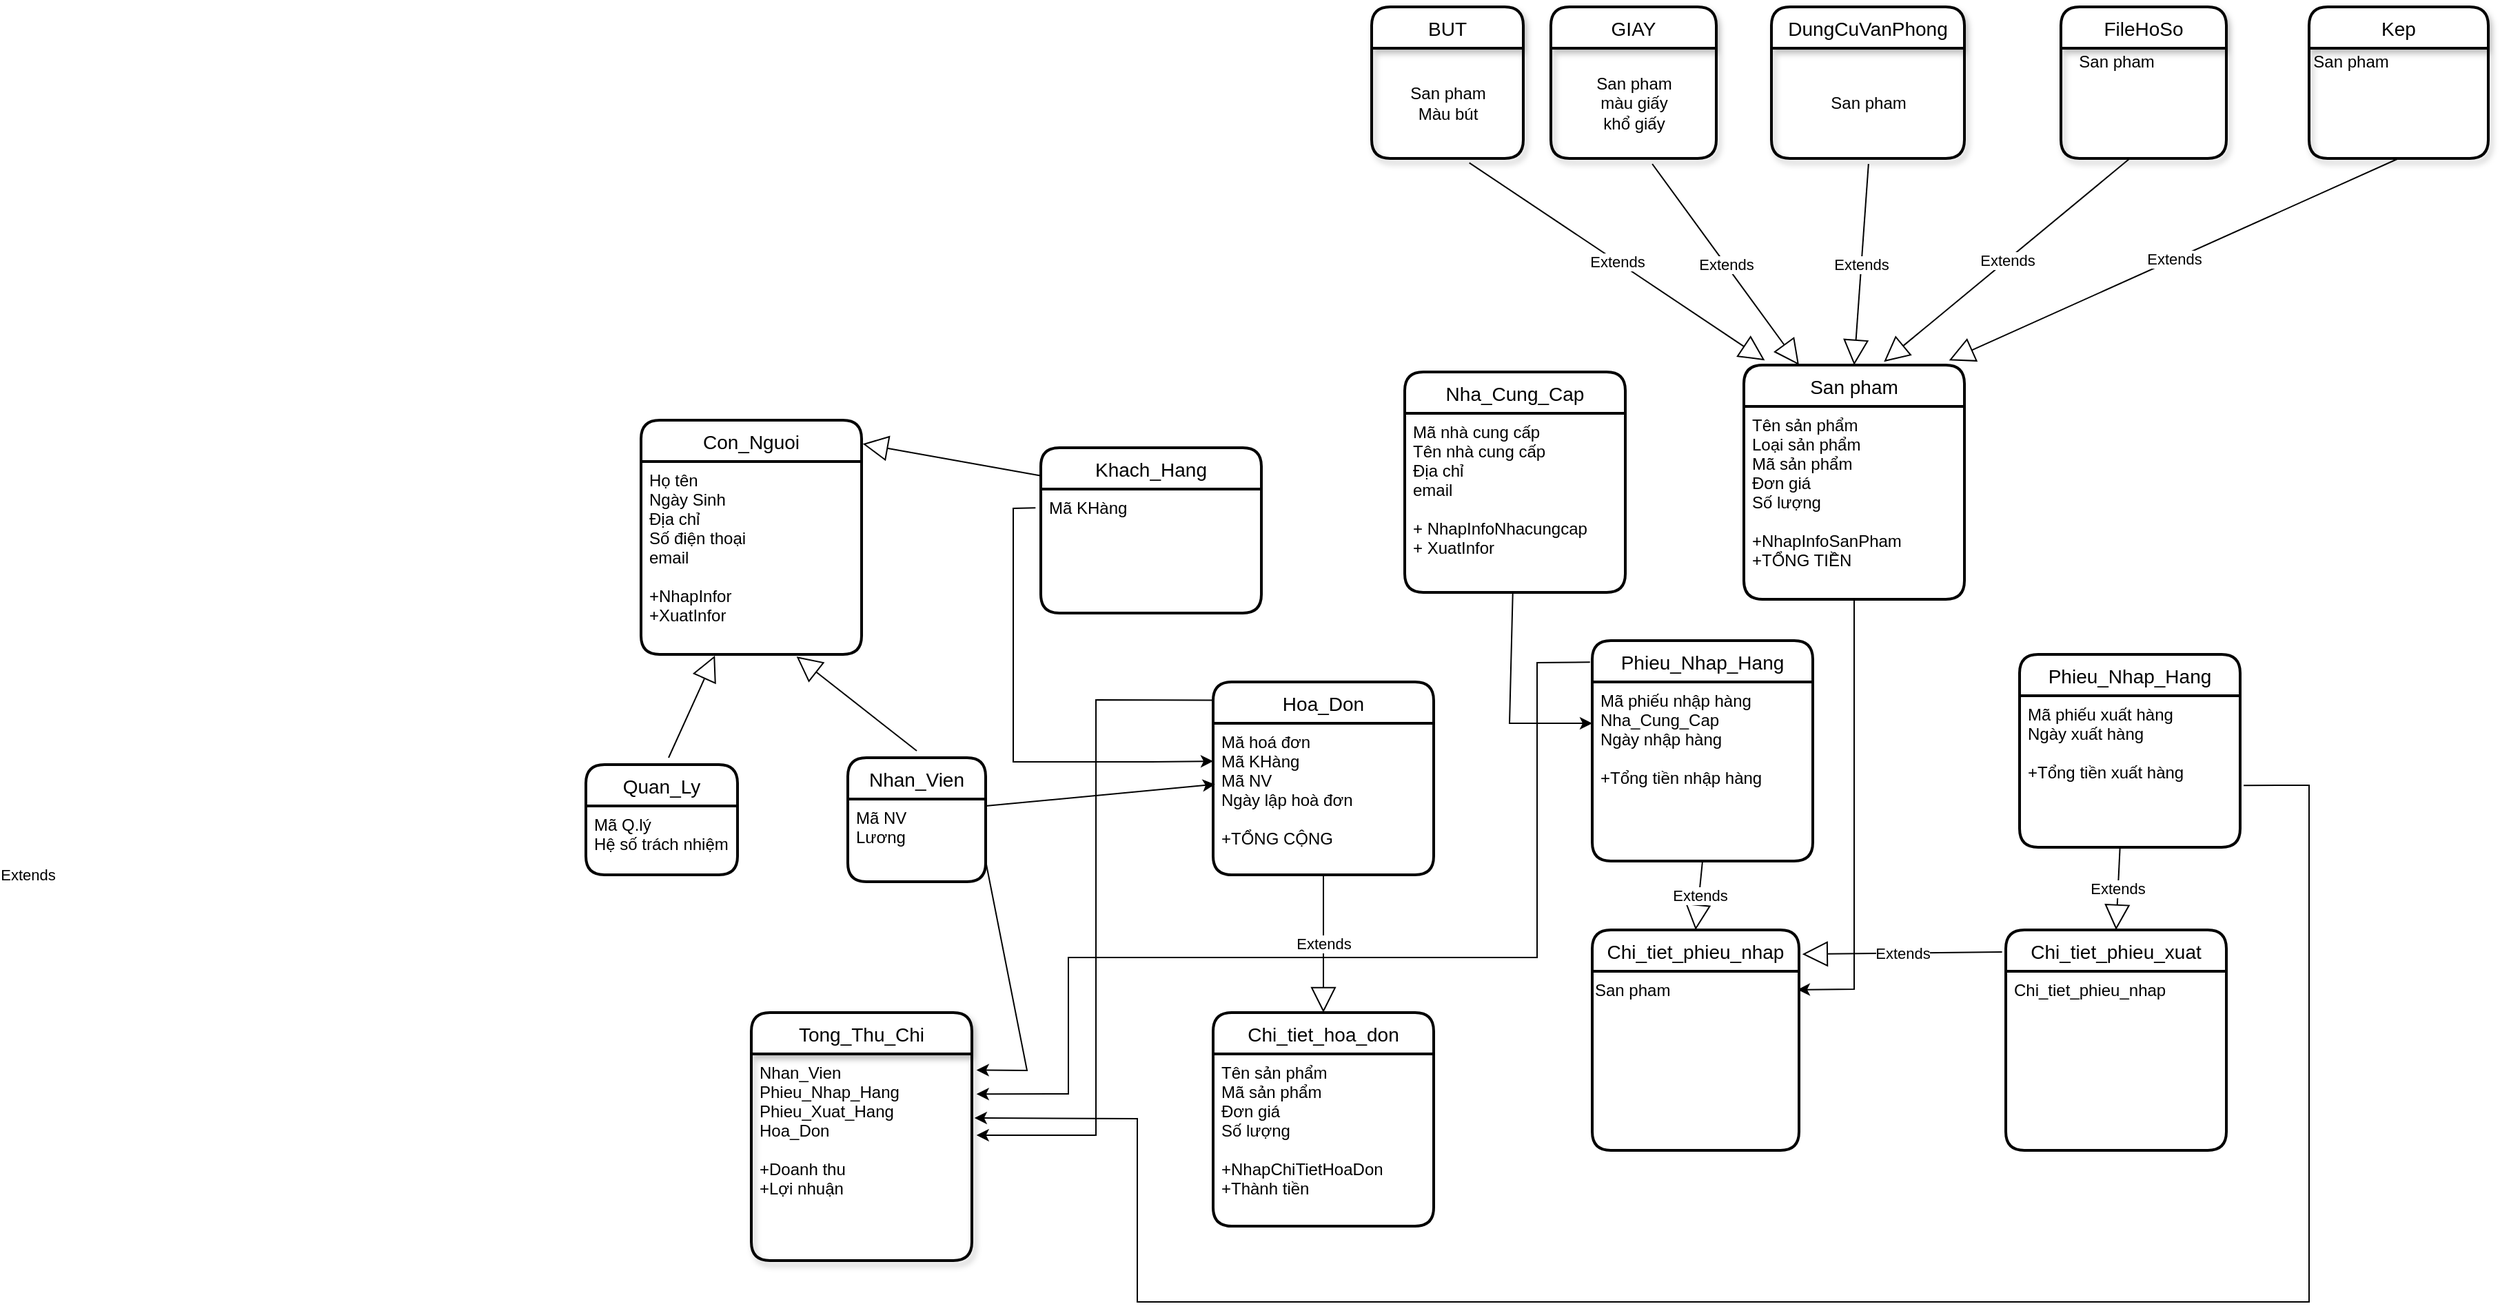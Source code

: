 <mxfile version="15.7.4" type="device"><diagram id="WPRDzKgQZxHVLo-kg9Xk" name="Page-1"><mxGraphModel dx="2005" dy="1713" grid="1" gridSize="10" guides="1" tooltips="1" connect="1" arrows="1" fold="1" page="1" pageScale="1" pageWidth="827" pageHeight="1169" math="0" shadow="0"><root><mxCell id="0"/><mxCell id="1" parent="0"/><mxCell id="Cr7b9fYOg2SIc8byjZ_p-19" value="Phieu_Nhap_Hang" style="swimlane;childLayout=stackLayout;horizontal=1;startSize=30;horizontalStack=0;rounded=1;fontSize=14;fontStyle=0;strokeWidth=2;resizeParent=0;resizeLast=1;shadow=0;dashed=0;align=center;" parent="1" vertex="1"><mxGeometry x="700" y="-290" width="160" height="140" as="geometry"/></mxCell><mxCell id="NYKS8IwLQsWRh_RooN-3-1" value="Mã phiếu xuất hàng&#10;Ngày xuất hàng&#10;&#10;+Tổng tiền xuất hàng" style="align=left;strokeColor=none;fillColor=none;spacingLeft=4;fontSize=12;verticalAlign=top;resizable=0;rotatable=0;part=1;" vertex="1" parent="Cr7b9fYOg2SIc8byjZ_p-19"><mxGeometry y="30" width="160" height="110" as="geometry"/></mxCell><mxCell id="Cr7b9fYOg2SIc8byjZ_p-27" value="Quan_Ly" style="swimlane;childLayout=stackLayout;horizontal=1;startSize=30;horizontalStack=0;rounded=1;fontSize=14;fontStyle=0;strokeWidth=2;resizeParent=0;resizeLast=1;shadow=0;dashed=0;align=center;" parent="1" vertex="1"><mxGeometry x="-340" y="-210" width="110" height="80" as="geometry"/></mxCell><mxCell id="Cr7b9fYOg2SIc8byjZ_p-28" value="Mã Q.lý&#10;Hệ số trách nhiệm" style="align=left;strokeColor=none;fillColor=none;spacingLeft=4;fontSize=12;verticalAlign=top;resizable=0;rotatable=0;part=1;" parent="Cr7b9fYOg2SIc8byjZ_p-27" vertex="1"><mxGeometry y="30" width="110" height="50" as="geometry"/></mxCell><mxCell id="NYKS8IwLQsWRh_RooN-3-72" style="edgeStyle=none;rounded=0;orthogonalLoop=1;jettySize=auto;html=1;entryX=1.021;entryY=0.078;entryDx=0;entryDy=0;entryPerimeter=0;exitX=1;exitY=0.75;exitDx=0;exitDy=0;" edge="1" parent="1" source="Cr7b9fYOg2SIc8byjZ_p-30" target="Cr7b9fYOg2SIc8byjZ_p-41"><mxGeometry relative="1" as="geometry"><mxPoint x="-60" y="-120" as="sourcePoint"/><Array as="points"><mxPoint x="-20" y="12"/></Array></mxGeometry></mxCell><mxCell id="Cr7b9fYOg2SIc8byjZ_p-29" value="Nhan_Vien" style="swimlane;childLayout=stackLayout;horizontal=1;startSize=30;horizontalStack=0;rounded=1;fontSize=14;fontStyle=0;strokeWidth=2;resizeParent=0;resizeLast=1;shadow=0;dashed=0;align=center;" parent="1" vertex="1"><mxGeometry x="-150" y="-215" width="100" height="90" as="geometry"/></mxCell><mxCell id="Cr7b9fYOg2SIc8byjZ_p-30" value="Mã NV&#10;Lương&#10;" style="align=left;strokeColor=none;fillColor=none;spacingLeft=4;fontSize=12;verticalAlign=top;resizable=0;rotatable=0;part=1;" parent="Cr7b9fYOg2SIc8byjZ_p-29" vertex="1"><mxGeometry y="30" width="100" height="60" as="geometry"/></mxCell><mxCell id="Cr7b9fYOg2SIc8byjZ_p-33" value="Khach_Hang" style="swimlane;childLayout=stackLayout;horizontal=1;startSize=30;horizontalStack=0;rounded=1;fontSize=14;fontStyle=0;strokeWidth=2;resizeParent=0;resizeLast=1;shadow=0;dashed=0;align=center;" parent="1" vertex="1"><mxGeometry x="-10" y="-440" width="160" height="120" as="geometry"/></mxCell><mxCell id="NYKS8IwLQsWRh_RooN-3-25" value="Mã KHàng" style="align=left;strokeColor=none;fillColor=none;spacingLeft=4;fontSize=12;verticalAlign=top;resizable=0;rotatable=0;part=1;" vertex="1" parent="Cr7b9fYOg2SIc8byjZ_p-33"><mxGeometry y="30" width="160" height="90" as="geometry"/></mxCell><mxCell id="Cr7b9fYOg2SIc8byjZ_p-40" value="Tong_Thu_Chi" style="swimlane;childLayout=stackLayout;horizontal=1;startSize=30;horizontalStack=0;rounded=1;fontSize=14;fontStyle=0;strokeWidth=2;resizeParent=0;resizeLast=1;shadow=1;dashed=0;align=center;" parent="1" vertex="1"><mxGeometry x="-220" y="-30" width="160" height="180" as="geometry"/></mxCell><mxCell id="Cr7b9fYOg2SIc8byjZ_p-41" value="Nhan_Vien&#10;Phieu_Nhap_Hang&#10;Phieu_Xuat_Hang&#10;Hoa_Don&#10;&#10;+Doanh thu&#10;+Lợi nhuận" style="align=left;strokeColor=none;fillColor=none;spacingLeft=4;fontSize=12;verticalAlign=top;resizable=0;rotatable=0;part=1;" parent="Cr7b9fYOg2SIc8byjZ_p-40" vertex="1"><mxGeometry y="30" width="160" height="150" as="geometry"/></mxCell><mxCell id="NYKS8IwLQsWRh_RooN-3-73" style="edgeStyle=none;rounded=0;orthogonalLoop=1;jettySize=auto;html=1;entryX=1.021;entryY=0.393;entryDx=0;entryDy=0;exitX=-0.005;exitY=0.095;exitDx=0;exitDy=0;exitPerimeter=0;entryPerimeter=0;" edge="1" parent="1" source="Cr7b9fYOg2SIc8byjZ_p-42" target="Cr7b9fYOg2SIc8byjZ_p-41"><mxGeometry relative="1" as="geometry"><Array as="points"><mxPoint x="30" y="-257"/><mxPoint x="30" y="59"/></Array></mxGeometry></mxCell><mxCell id="Cr7b9fYOg2SIc8byjZ_p-42" value="Hoa_Don" style="swimlane;childLayout=stackLayout;horizontal=1;startSize=30;horizontalStack=0;rounded=1;fontSize=14;fontStyle=0;strokeWidth=2;resizeParent=0;resizeLast=1;shadow=0;dashed=0;align=center;" parent="1" vertex="1"><mxGeometry x="115" y="-270" width="160" height="140" as="geometry"/></mxCell><mxCell id="Cr7b9fYOg2SIc8byjZ_p-43" value="Mă hoá đơn&#10;Mã KHàng&#10;Mã NV&#10;Ngày lập hoà đơn&#10;&#10;+TỔNG CỘNG" style="align=left;strokeColor=none;fillColor=none;spacingLeft=4;fontSize=12;verticalAlign=top;resizable=0;rotatable=0;part=1;" parent="Cr7b9fYOg2SIc8byjZ_p-42" vertex="1"><mxGeometry y="30" width="160" height="110" as="geometry"/></mxCell><mxCell id="Cr7b9fYOg2SIc8byjZ_p-44" value="Con_Nguoi" style="swimlane;childLayout=stackLayout;horizontal=1;startSize=30;horizontalStack=0;rounded=1;fontSize=14;fontStyle=0;strokeWidth=2;resizeParent=0;resizeLast=1;shadow=0;dashed=0;align=center;" parent="1" vertex="1"><mxGeometry x="-300" y="-460" width="160" height="170" as="geometry"/></mxCell><mxCell id="Cr7b9fYOg2SIc8byjZ_p-45" value="Họ tên&#10;Ngày Sinh&#10;Địa chỉ&#10;Số điện thoại&#10;email&#10;&#10;+NhapInfor&#10;+XuatInfor&#10;" style="align=left;strokeColor=none;fillColor=none;spacingLeft=4;fontSize=12;verticalAlign=top;resizable=0;rotatable=0;part=1;" parent="Cr7b9fYOg2SIc8byjZ_p-44" vertex="1"><mxGeometry y="30" width="160" height="140" as="geometry"/></mxCell><mxCell id="yYeJZxhDACquQMa1eWq8-29" value="San pham" style="swimlane;childLayout=stackLayout;horizontal=1;startSize=30;horizontalStack=0;rounded=1;fontSize=14;fontStyle=0;strokeWidth=2;resizeParent=0;resizeLast=1;shadow=0;dashed=0;align=center;" parent="1" vertex="1"><mxGeometry x="500" y="-500" width="160" height="170" as="geometry"/></mxCell><mxCell id="yYeJZxhDACquQMa1eWq8-30" value="Tên sản phẩm&#10;Loại sản phẩm&#10;Mã sản phẩm&#10;Đơn giá&#10;Số lượng&#10;&#10;+NhapInfoSanPham&#10;+TỔNG TIỀN" style="align=left;strokeColor=none;fillColor=none;spacingLeft=4;fontSize=12;verticalAlign=top;resizable=0;rotatable=0;part=1;" parent="yYeJZxhDACquQMa1eWq8-29" vertex="1"><mxGeometry y="30" width="160" height="140" as="geometry"/></mxCell><mxCell id="XsM8RbE8DbYjIDXLf6Kk-1" value="DungCuVanPhong" style="swimlane;childLayout=stackLayout;horizontal=1;startSize=30;horizontalStack=0;rounded=1;fontSize=14;fontStyle=0;strokeWidth=2;resizeParent=0;resizeLast=1;shadow=1;dashed=0;align=center;" parent="1" vertex="1"><mxGeometry x="520" y="-760" width="140" height="110" as="geometry"/></mxCell><mxCell id="XsM8RbE8DbYjIDXLf6Kk-29" value="San pham&lt;br&gt;" style="text;html=1;align=center;verticalAlign=middle;resizable=0;points=[];autosize=1;strokeColor=none;fillColor=none;" parent="XsM8RbE8DbYjIDXLf6Kk-1" vertex="1"><mxGeometry y="30" width="140" height="80" as="geometry"/></mxCell><mxCell id="XsM8RbE8DbYjIDXLf6Kk-3" value="GIAY" style="swimlane;childLayout=stackLayout;horizontal=1;startSize=30;horizontalStack=0;rounded=1;fontSize=14;fontStyle=0;strokeWidth=2;resizeParent=0;resizeLast=1;shadow=1;dashed=0;align=center;" parent="1" vertex="1"><mxGeometry x="360" y="-760" width="120" height="110" as="geometry"/></mxCell><mxCell id="XsM8RbE8DbYjIDXLf6Kk-36" value="San pham&lt;br&gt;màu giấy&lt;br&gt;khổ giấy" style="text;html=1;align=center;verticalAlign=middle;resizable=0;points=[];autosize=1;strokeColor=none;fillColor=none;" parent="XsM8RbE8DbYjIDXLf6Kk-3" vertex="1"><mxGeometry y="30" width="120" height="80" as="geometry"/></mxCell><mxCell id="XsM8RbE8DbYjIDXLf6Kk-5" value="FileHoSo" style="swimlane;childLayout=stackLayout;horizontal=1;startSize=30;horizontalStack=0;rounded=1;fontSize=14;fontStyle=0;strokeWidth=2;resizeParent=0;resizeLast=1;shadow=1;dashed=0;align=center;" parent="1" vertex="1"><mxGeometry x="730" y="-760" width="120" height="110" as="geometry"/></mxCell><mxCell id="XsM8RbE8DbYjIDXLf6Kk-7" value="BUT" style="swimlane;childLayout=stackLayout;horizontal=1;startSize=30;horizontalStack=0;rounded=1;fontSize=14;fontStyle=0;strokeWidth=2;resizeParent=0;resizeLast=1;shadow=1;dashed=0;align=center;" parent="1" vertex="1"><mxGeometry x="230" y="-760" width="110" height="110" as="geometry"/></mxCell><mxCell id="XsM8RbE8DbYjIDXLf6Kk-27" value="San pham&lt;br&gt;Màu bút" style="text;html=1;align=center;verticalAlign=middle;resizable=0;points=[];autosize=1;strokeColor=none;fillColor=none;" parent="XsM8RbE8DbYjIDXLf6Kk-7" vertex="1"><mxGeometry y="30" width="110" height="80" as="geometry"/></mxCell><mxCell id="XsM8RbE8DbYjIDXLf6Kk-9" value="Kep" style="swimlane;childLayout=stackLayout;horizontal=1;startSize=30;horizontalStack=0;rounded=1;fontSize=14;fontStyle=0;strokeWidth=2;resizeParent=0;resizeLast=1;shadow=1;dashed=0;align=center;" parent="1" vertex="1"><mxGeometry x="910" y="-760" width="130" height="110" as="geometry"/></mxCell><mxCell id="XsM8RbE8DbYjIDXLf6Kk-30" value="San pham" style="text;html=1;align=center;verticalAlign=middle;resizable=0;points=[];autosize=1;strokeColor=none;fillColor=none;" parent="1" vertex="1"><mxGeometry x="735" y="-730" width="70" height="20" as="geometry"/></mxCell><mxCell id="XsM8RbE8DbYjIDXLf6Kk-31" value="San pham" style="text;html=1;align=center;verticalAlign=middle;resizable=0;points=[];autosize=1;strokeColor=none;fillColor=none;" parent="1" vertex="1"><mxGeometry x="905" y="-730" width="70" height="20" as="geometry"/></mxCell><mxCell id="NYKS8IwLQsWRh_RooN-3-11" value="Phieu_Nhap_Hang" style="swimlane;childLayout=stackLayout;horizontal=1;startSize=30;horizontalStack=0;rounded=1;fontSize=14;fontStyle=0;strokeWidth=2;resizeParent=0;resizeLast=1;shadow=0;dashed=0;align=center;" vertex="1" parent="1"><mxGeometry x="390" y="-300" width="160" height="160" as="geometry"/></mxCell><mxCell id="NYKS8IwLQsWRh_RooN-3-12" value="Mã phiếu nhập hàng&#10;Nha_Cung_Cap&#10;Ngày nhập hàng&#10;&#10;+Tổng tiền nhập hàng" style="align=left;strokeColor=none;fillColor=none;spacingLeft=4;fontSize=12;verticalAlign=top;resizable=0;rotatable=0;part=1;" vertex="1" parent="NYKS8IwLQsWRh_RooN-3-11"><mxGeometry y="30" width="160" height="130" as="geometry"/></mxCell><mxCell id="NYKS8IwLQsWRh_RooN-3-13" value="Chi_tiet_phieu_nhap" style="swimlane;childLayout=stackLayout;horizontal=1;startSize=30;horizontalStack=0;rounded=1;fontSize=14;fontStyle=0;strokeWidth=2;resizeParent=0;resizeLast=1;shadow=0;dashed=0;align=center;" vertex="1" parent="1"><mxGeometry x="390" y="-90" width="150" height="160" as="geometry"/></mxCell><mxCell id="NYKS8IwLQsWRh_RooN-3-21" value="San pham" style="text;whiteSpace=wrap;html=1;" vertex="1" parent="NYKS8IwLQsWRh_RooN-3-13"><mxGeometry y="30" width="150" height="130" as="geometry"/></mxCell><mxCell id="NYKS8IwLQsWRh_RooN-3-15" value="Chi_tiet_phieu_xuat" style="swimlane;childLayout=stackLayout;horizontal=1;startSize=30;horizontalStack=0;rounded=1;fontSize=14;fontStyle=0;strokeWidth=2;resizeParent=0;resizeLast=1;shadow=0;dashed=0;align=center;" vertex="1" parent="1"><mxGeometry x="690" y="-90" width="160" height="160" as="geometry"/></mxCell><mxCell id="NYKS8IwLQsWRh_RooN-3-16" value="Chi_tiet_phieu_nhap" style="align=left;strokeColor=none;fillColor=none;spacingLeft=4;fontSize=12;verticalAlign=top;resizable=0;rotatable=0;part=1;" vertex="1" parent="NYKS8IwLQsWRh_RooN-3-15"><mxGeometry y="30" width="160" height="130" as="geometry"/></mxCell><mxCell id="NYKS8IwLQsWRh_RooN-3-18" value="Chi_tiet_hoa_don" style="swimlane;childLayout=stackLayout;horizontal=1;startSize=30;horizontalStack=0;rounded=1;fontSize=14;fontStyle=0;strokeWidth=2;resizeParent=0;resizeLast=1;shadow=0;dashed=0;align=center;" vertex="1" parent="1"><mxGeometry x="115" y="-30" width="160" height="155" as="geometry"/></mxCell><mxCell id="NYKS8IwLQsWRh_RooN-3-19" value="Tên sản phẩm&#10;Mã sản phẩm&#10;Đơn giá&#10;Số lượng&#10;&#10;+NhapChiTietHoaDon&#10;+Thành tiền" style="align=left;strokeColor=none;fillColor=none;spacingLeft=4;fontSize=12;verticalAlign=top;resizable=0;rotatable=0;part=1;" vertex="1" parent="NYKS8IwLQsWRh_RooN-3-18"><mxGeometry y="30" width="160" height="125" as="geometry"/></mxCell><mxCell id="NYKS8IwLQsWRh_RooN-3-49" value="" style="endArrow=block;endSize=16;endFill=0;html=1;rounded=0;exitX=0.002;exitY=0.17;exitDx=0;exitDy=0;entryX=1.005;entryY=0.101;entryDx=0;entryDy=0;entryPerimeter=0;exitPerimeter=0;" edge="1" parent="1" source="Cr7b9fYOg2SIc8byjZ_p-33" target="Cr7b9fYOg2SIc8byjZ_p-44"><mxGeometry x="1" y="-210" width="160" relative="1" as="geometry"><mxPoint x="-170" y="-350" as="sourcePoint"/><mxPoint x="-10" y="-350" as="targetPoint"/><mxPoint x="-217" y="100" as="offset"/></mxGeometry></mxCell><mxCell id="NYKS8IwLQsWRh_RooN-3-54" value="Extends" style="endArrow=block;endSize=16;endFill=0;html=1;rounded=0;entryX=0.335;entryY=1.006;entryDx=0;entryDy=0;entryPerimeter=0;" edge="1" parent="1" target="Cr7b9fYOg2SIc8byjZ_p-45"><mxGeometry x="-1" y="247" width="160" relative="1" as="geometry"><mxPoint x="-280" y="-215" as="sourcePoint"/><mxPoint x="-120" y="-215" as="targetPoint"/><mxPoint x="-240" y="187" as="offset"/></mxGeometry></mxCell><mxCell id="NYKS8IwLQsWRh_RooN-3-56" value="" style="endArrow=block;endSize=16;endFill=0;html=1;rounded=0;entryX=0.705;entryY=1.011;entryDx=0;entryDy=0;entryPerimeter=0;" edge="1" parent="1" target="Cr7b9fYOg2SIc8byjZ_p-45"><mxGeometry width="160" relative="1" as="geometry"><mxPoint x="-100" y="-220" as="sourcePoint"/><mxPoint x="10" y="-240" as="targetPoint"/></mxGeometry></mxCell><mxCell id="NYKS8IwLQsWRh_RooN-3-57" value="Extends" style="endArrow=block;endSize=16;endFill=0;html=1;rounded=0;exitX=0.644;exitY=1.04;exitDx=0;exitDy=0;exitPerimeter=0;entryX=0.095;entryY=-0.02;entryDx=0;entryDy=0;entryPerimeter=0;" edge="1" parent="1" source="XsM8RbE8DbYjIDXLf6Kk-27" target="yYeJZxhDACquQMa1eWq8-29"><mxGeometry width="160" relative="1" as="geometry"><mxPoint x="500" y="-550" as="sourcePoint"/><mxPoint x="660" y="-550" as="targetPoint"/></mxGeometry></mxCell><mxCell id="NYKS8IwLQsWRh_RooN-3-58" value="Extends" style="endArrow=block;endSize=16;endFill=0;html=1;rounded=0;exitX=0.613;exitY=1.05;exitDx=0;exitDy=0;exitPerimeter=0;entryX=0.25;entryY=0;entryDx=0;entryDy=0;" edge="1" parent="1" source="XsM8RbE8DbYjIDXLf6Kk-36" target="yYeJZxhDACquQMa1eWq8-29"><mxGeometry width="160" relative="1" as="geometry"><mxPoint x="500" y="-550" as="sourcePoint"/><mxPoint x="660" y="-550" as="targetPoint"/></mxGeometry></mxCell><mxCell id="NYKS8IwLQsWRh_RooN-3-59" value="Extends" style="endArrow=block;endSize=16;endFill=0;html=1;rounded=0;exitX=0.503;exitY=1.05;exitDx=0;exitDy=0;exitPerimeter=0;entryX=0.5;entryY=0;entryDx=0;entryDy=0;" edge="1" parent="1" source="XsM8RbE8DbYjIDXLf6Kk-29" target="yYeJZxhDACquQMa1eWq8-29"><mxGeometry width="160" relative="1" as="geometry"><mxPoint x="500" y="-550" as="sourcePoint"/><mxPoint x="660" y="-550" as="targetPoint"/></mxGeometry></mxCell><mxCell id="NYKS8IwLQsWRh_RooN-3-60" value="Extends" style="endArrow=block;endSize=16;endFill=0;html=1;rounded=0;entryX=0.635;entryY=-0.014;entryDx=0;entryDy=0;entryPerimeter=0;" edge="1" parent="1" target="yYeJZxhDACquQMa1eWq8-29"><mxGeometry width="160" relative="1" as="geometry"><mxPoint x="780" y="-650" as="sourcePoint"/><mxPoint x="660" y="-550" as="targetPoint"/></mxGeometry></mxCell><mxCell id="NYKS8IwLQsWRh_RooN-3-62" value="Extends" style="endArrow=block;endSize=16;endFill=0;html=1;rounded=0;exitX=0.5;exitY=1;exitDx=0;exitDy=0;entryX=0.93;entryY=-0.02;entryDx=0;entryDy=0;entryPerimeter=0;" edge="1" parent="1" source="XsM8RbE8DbYjIDXLf6Kk-9" target="yYeJZxhDACquQMa1eWq8-29"><mxGeometry width="160" relative="1" as="geometry"><mxPoint x="500" y="-550" as="sourcePoint"/><mxPoint x="660" y="-550" as="targetPoint"/></mxGeometry></mxCell><mxCell id="NYKS8IwLQsWRh_RooN-3-63" value="Extends" style="endArrow=block;endSize=16;endFill=0;html=1;rounded=0;exitX=-0.017;exitY=0.1;exitDx=0;exitDy=0;exitPerimeter=0;entryX=1.016;entryY=0.11;entryDx=0;entryDy=0;entryPerimeter=0;" edge="1" parent="1" source="NYKS8IwLQsWRh_RooN-3-15" target="NYKS8IwLQsWRh_RooN-3-13"><mxGeometry width="160" relative="1" as="geometry"><mxPoint x="500" y="-150" as="sourcePoint"/><mxPoint x="660" y="-150" as="targetPoint"/></mxGeometry></mxCell><mxCell id="NYKS8IwLQsWRh_RooN-3-64" value="Nha_Cung_Cap" style="swimlane;childLayout=stackLayout;horizontal=1;startSize=30;horizontalStack=0;rounded=1;fontSize=14;fontStyle=0;strokeWidth=2;resizeParent=0;resizeLast=1;shadow=0;dashed=0;align=center;" vertex="1" parent="1"><mxGeometry x="254" y="-495" width="160" height="160" as="geometry"/></mxCell><mxCell id="NYKS8IwLQsWRh_RooN-3-65" value="Mã nhà cung cấp&#10;Tên nhà cung cấp&#10;Địa chỉ&#10;email&#10;&#10;+ NhapInfoNhacungcap&#10;+ XuatInfor" style="align=left;strokeColor=none;fillColor=none;spacingLeft=4;fontSize=12;verticalAlign=top;resizable=0;rotatable=0;part=1;" vertex="1" parent="NYKS8IwLQsWRh_RooN-3-64"><mxGeometry y="30" width="160" height="130" as="geometry"/></mxCell><mxCell id="NYKS8IwLQsWRh_RooN-3-67" style="edgeStyle=none;rounded=0;orthogonalLoop=1;jettySize=auto;html=1;" edge="1" parent="1" source="NYKS8IwLQsWRh_RooN-3-65"><mxGeometry relative="1" as="geometry"><mxPoint x="390" y="-240" as="targetPoint"/><Array as="points"><mxPoint x="330" y="-240"/></Array></mxGeometry></mxCell><mxCell id="NYKS8IwLQsWRh_RooN-3-68" value="Extends" style="endArrow=block;endSize=16;endFill=0;html=1;rounded=0;exitX=0.5;exitY=1;exitDx=0;exitDy=0;entryX=0.5;entryY=0;entryDx=0;entryDy=0;" edge="1" parent="1" source="Cr7b9fYOg2SIc8byjZ_p-43" target="NYKS8IwLQsWRh_RooN-3-18"><mxGeometry width="160" relative="1" as="geometry"><mxPoint x="290" y="-110" as="sourcePoint"/><mxPoint x="450" y="-110" as="targetPoint"/></mxGeometry></mxCell><mxCell id="NYKS8IwLQsWRh_RooN-3-69" style="edgeStyle=none;rounded=0;orthogonalLoop=1;jettySize=auto;html=1;entryX=0;entryY=0.25;entryDx=0;entryDy=0;exitX=-0.024;exitY=0.152;exitDx=0;exitDy=0;exitPerimeter=0;" edge="1" parent="1" source="NYKS8IwLQsWRh_RooN-3-25" target="Cr7b9fYOg2SIc8byjZ_p-43"><mxGeometry relative="1" as="geometry"><Array as="points"><mxPoint x="-30" y="-396"/><mxPoint x="-30" y="-212"/><mxPoint x="70" y="-212"/></Array></mxGeometry></mxCell><mxCell id="NYKS8IwLQsWRh_RooN-3-70" style="edgeStyle=none;rounded=0;orthogonalLoop=1;jettySize=auto;html=1;entryX=0.009;entryY=0.403;entryDx=0;entryDy=0;entryPerimeter=0;" edge="1" parent="1" target="Cr7b9fYOg2SIc8byjZ_p-43"><mxGeometry relative="1" as="geometry"><mxPoint x="-50" y="-180" as="sourcePoint"/></mxGeometry></mxCell><mxCell id="NYKS8IwLQsWRh_RooN-3-74" style="edgeStyle=none;rounded=0;orthogonalLoop=1;jettySize=auto;html=1;exitX=-0.01;exitY=0.098;exitDx=0;exitDy=0;exitPerimeter=0;entryX=1.021;entryY=0.194;entryDx=0;entryDy=0;entryPerimeter=0;" edge="1" parent="1" source="NYKS8IwLQsWRh_RooN-3-11" target="Cr7b9fYOg2SIc8byjZ_p-41"><mxGeometry relative="1" as="geometry"><Array as="points"><mxPoint x="350" y="-284"/><mxPoint x="350" y="-70"/><mxPoint x="10" y="-70"/><mxPoint x="10" y="29"/></Array></mxGeometry></mxCell><mxCell id="NYKS8IwLQsWRh_RooN-3-75" style="edgeStyle=none;rounded=0;orthogonalLoop=1;jettySize=auto;html=1;entryX=1.012;entryY=0.31;entryDx=0;entryDy=0;entryPerimeter=0;exitX=1.016;exitY=0.592;exitDx=0;exitDy=0;exitPerimeter=0;" edge="1" parent="1" source="NYKS8IwLQsWRh_RooN-3-1" target="Cr7b9fYOg2SIc8byjZ_p-41"><mxGeometry relative="1" as="geometry"><Array as="points"><mxPoint x="910" y="-195"/><mxPoint x="910" y="180"/><mxPoint x="60" y="180"/><mxPoint x="60" y="47"/></Array></mxGeometry></mxCell><mxCell id="NYKS8IwLQsWRh_RooN-3-78" style="edgeStyle=none;rounded=0;orthogonalLoop=1;jettySize=auto;html=1;entryX=0.993;entryY=0.103;entryDx=0;entryDy=0;entryPerimeter=0;" edge="1" parent="1" source="yYeJZxhDACquQMa1eWq8-30" target="NYKS8IwLQsWRh_RooN-3-21"><mxGeometry relative="1" as="geometry"><Array as="points"><mxPoint x="580" y="-47"/></Array></mxGeometry></mxCell><mxCell id="NYKS8IwLQsWRh_RooN-3-79" value="Extends" style="endArrow=block;endSize=16;endFill=0;html=1;rounded=0;entryX=0.5;entryY=0;entryDx=0;entryDy=0;exitX=0.5;exitY=1;exitDx=0;exitDy=0;" edge="1" parent="1" source="NYKS8IwLQsWRh_RooN-3-12" target="NYKS8IwLQsWRh_RooN-3-13"><mxGeometry width="160" relative="1" as="geometry"><mxPoint x="120" y="-180" as="sourcePoint"/><mxPoint x="280" y="-180" as="targetPoint"/></mxGeometry></mxCell><mxCell id="NYKS8IwLQsWRh_RooN-3-80" value="Extends" style="endArrow=block;endSize=16;endFill=0;html=1;rounded=0;exitX=0.455;exitY=1.008;exitDx=0;exitDy=0;exitPerimeter=0;entryX=0.5;entryY=0;entryDx=0;entryDy=0;" edge="1" parent="1" source="NYKS8IwLQsWRh_RooN-3-1" target="NYKS8IwLQsWRh_RooN-3-15"><mxGeometry width="160" relative="1" as="geometry"><mxPoint x="510" y="-180" as="sourcePoint"/><mxPoint x="670" y="-180" as="targetPoint"/></mxGeometry></mxCell></root></mxGraphModel></diagram></mxfile>